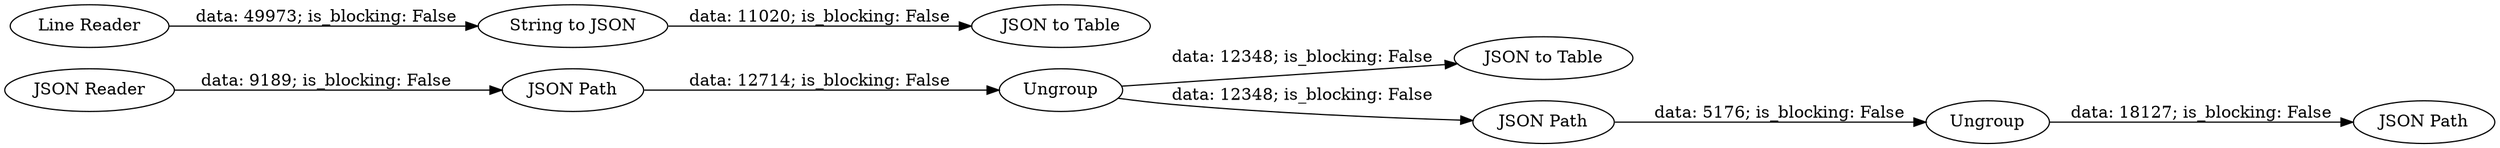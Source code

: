 digraph {
	"-8580240144253606673_2" [label="JSON Path"]
	"-8580240144253606673_1" [label="JSON Reader"]
	"-8580240144253606673_7" [label="String to JSON"]
	"-8580240144253606673_4" [label="JSON to Table"]
	"-8580240144253606673_8" [label="JSON to Table"]
	"-8580240144253606673_9" [label="JSON Path"]
	"-8580240144253606673_11" [label=Ungroup]
	"-8580240144253606673_3" [label=Ungroup]
	"-8580240144253606673_10" [label="JSON Path"]
	"-8580240144253606673_6" [label="Line Reader"]
	"-8580240144253606673_3" -> "-8580240144253606673_4" [label="data: 12348; is_blocking: False"]
	"-8580240144253606673_1" -> "-8580240144253606673_2" [label="data: 9189; is_blocking: False"]
	"-8580240144253606673_3" -> "-8580240144253606673_9" [label="data: 12348; is_blocking: False"]
	"-8580240144253606673_7" -> "-8580240144253606673_8" [label="data: 11020; is_blocking: False"]
	"-8580240144253606673_6" -> "-8580240144253606673_7" [label="data: 49973; is_blocking: False"]
	"-8580240144253606673_2" -> "-8580240144253606673_3" [label="data: 12714; is_blocking: False"]
	"-8580240144253606673_9" -> "-8580240144253606673_11" [label="data: 5176; is_blocking: False"]
	"-8580240144253606673_11" -> "-8580240144253606673_10" [label="data: 18127; is_blocking: False"]
	rankdir=LR
}
